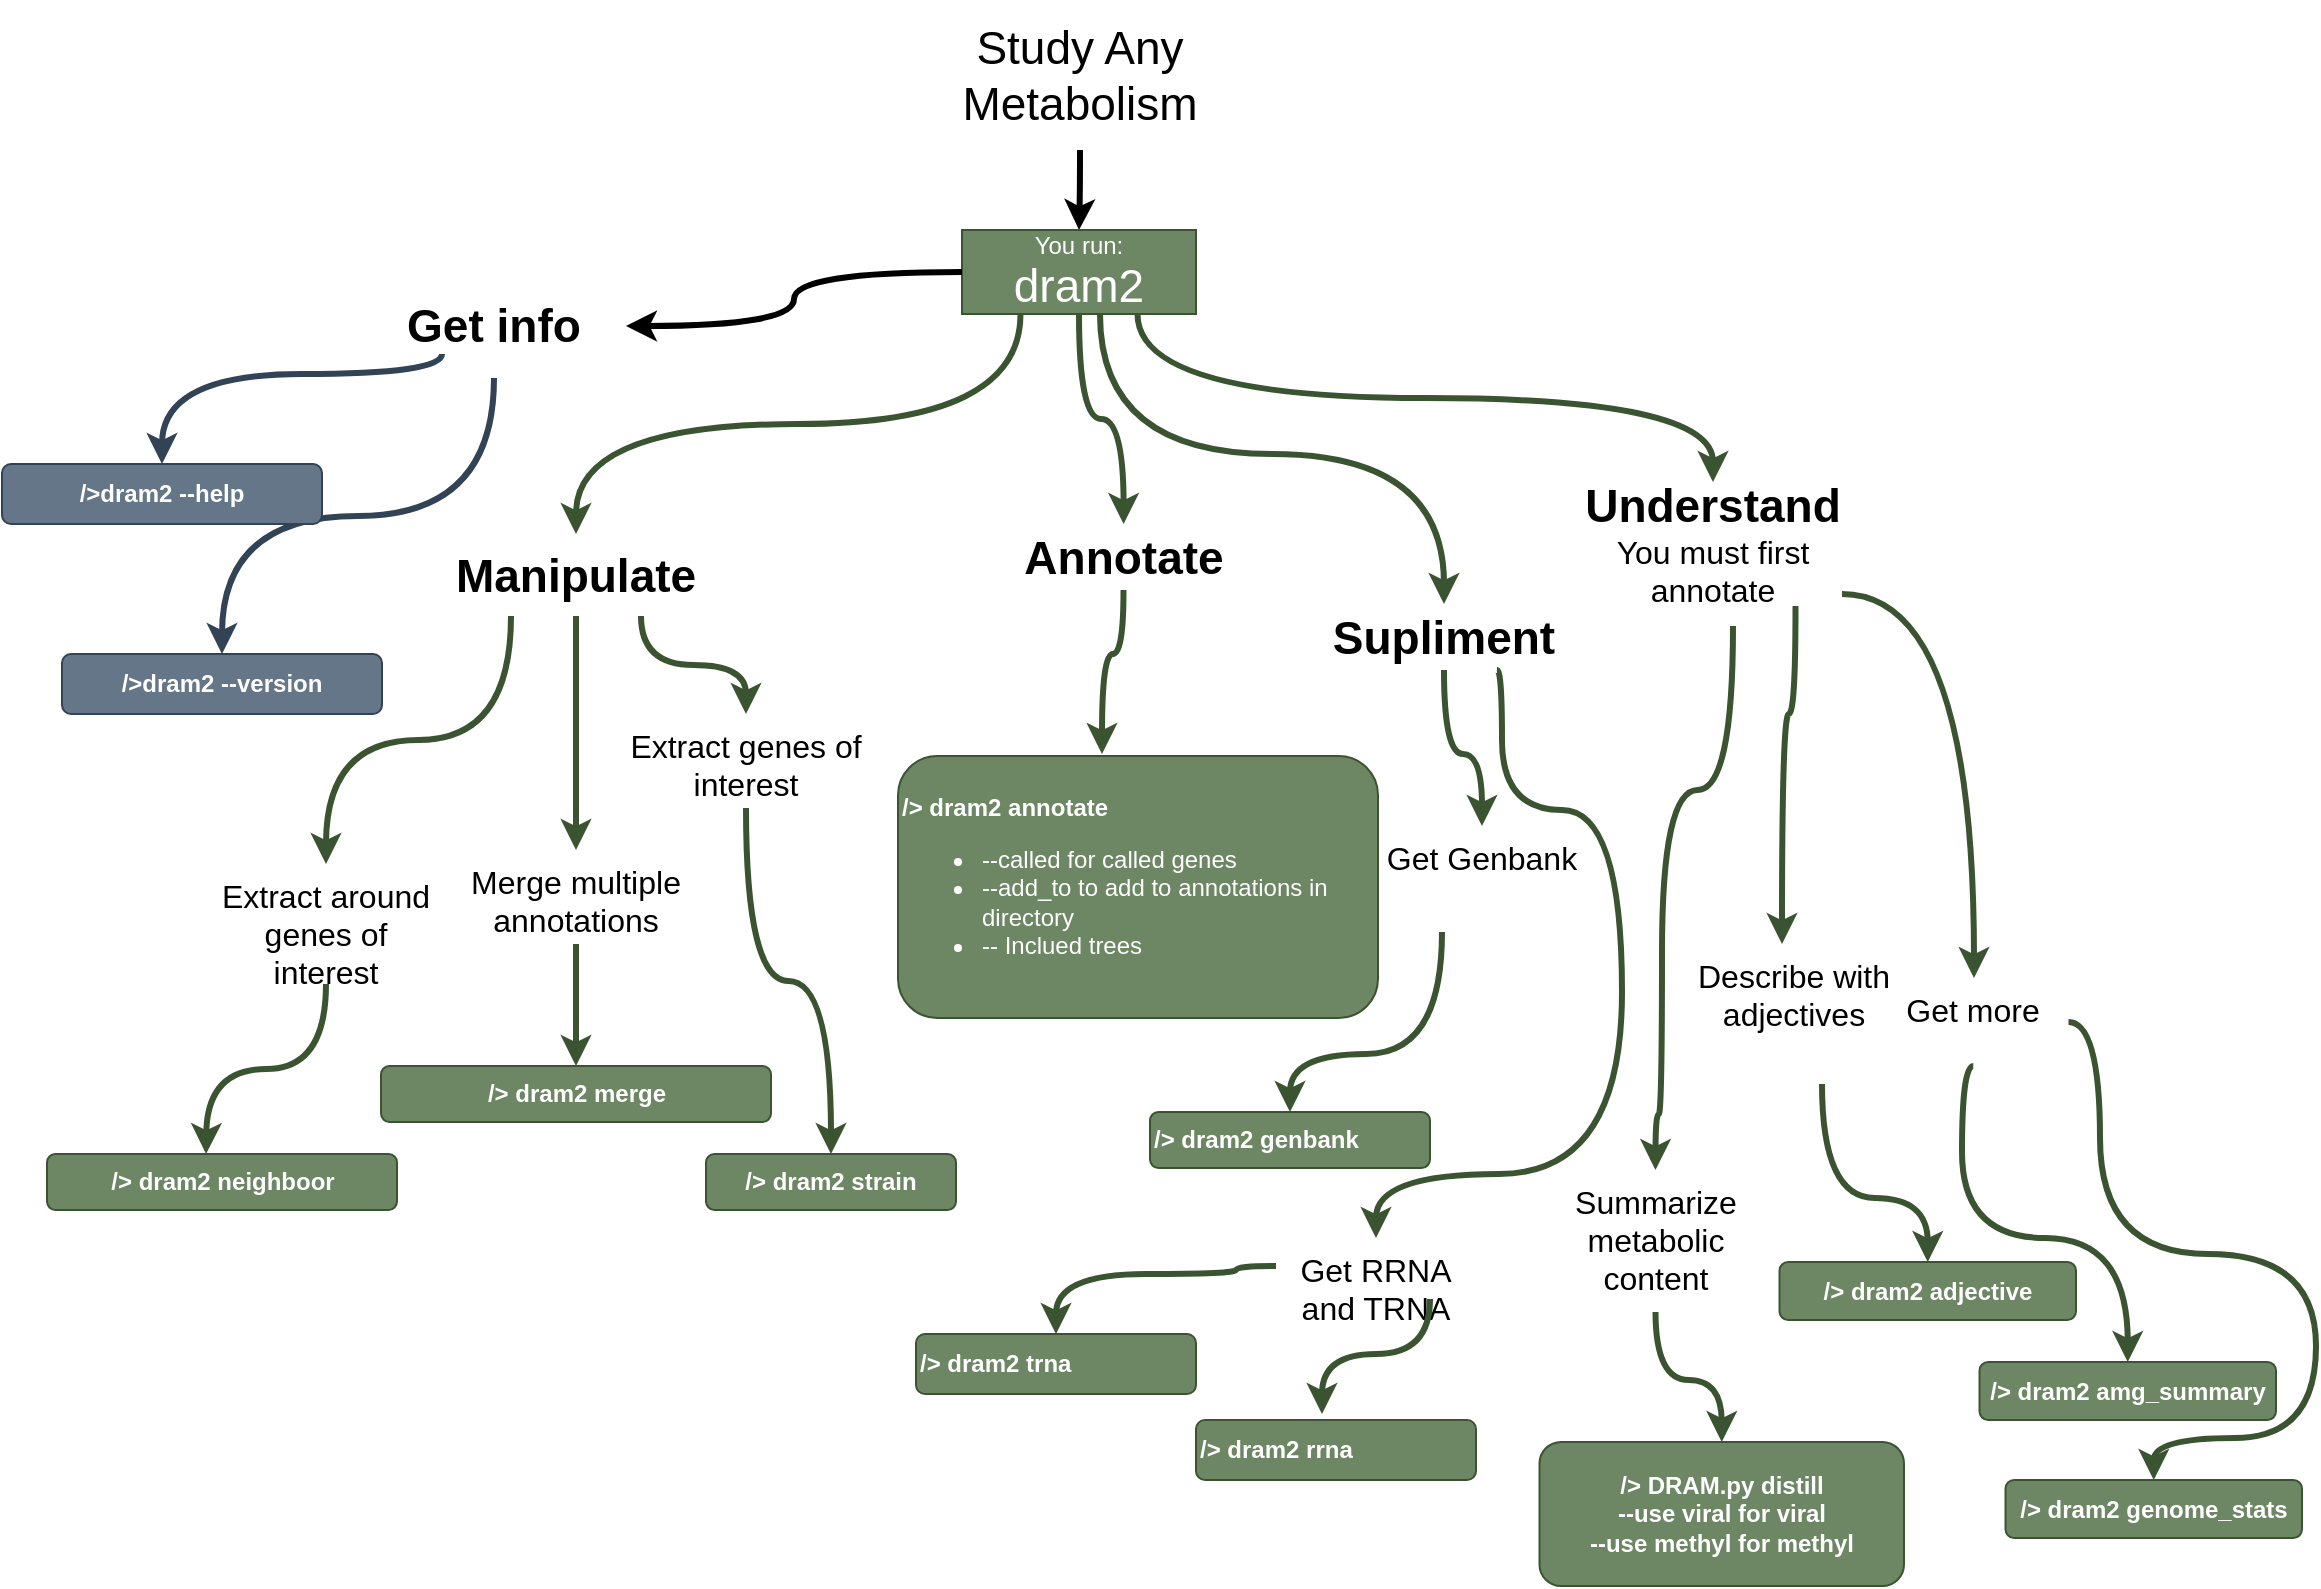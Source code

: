 <mxfile version="21.0.2" type="github" pages="2">
  <diagram id="prtHgNgQTEPvFCAcTncT" name="Page-1">
    <mxGraphModel dx="849" dy="581" grid="1" gridSize="10" guides="1" tooltips="1" connect="1" arrows="1" fold="1" page="1" pageScale="1" pageWidth="1169" pageHeight="827" math="0" shadow="0">
      <root>
        <mxCell id="0" />
        <mxCell id="1" parent="0" />
        <mxCell id="-uMLt3uFbst9-DU3asHZ-1" value="&lt;div&gt;&lt;br&gt;&lt;/div&gt;" style="text;html=1;align=center;verticalAlign=middle;resizable=0;points=[];autosize=1;strokeColor=none;fillColor=none;" parent="1" vertex="1">
          <mxGeometry x="470" y="70" width="20" height="30" as="geometry" />
        </mxCell>
        <mxCell id="b1TLpH0DYaXF8-X6dO7h-69" style="edgeStyle=orthogonalEdgeStyle;curved=1;rounded=0;orthogonalLoop=1;jettySize=auto;html=1;entryX=0.5;entryY=0;entryDx=0;entryDy=0;strokeWidth=3;fontSize=16;" parent="1" source="-uMLt3uFbst9-DU3asHZ-4" target="-uMLt3uFbst9-DU3asHZ-7" edge="1">
          <mxGeometry relative="1" as="geometry" />
        </mxCell>
        <mxCell id="-uMLt3uFbst9-DU3asHZ-4" value="&lt;font style=&quot;font-size: 23px;&quot;&gt;Study Any Metabolism&lt;br&gt;&lt;/font&gt;" style="text;html=1;strokeColor=none;fillColor=none;align=center;verticalAlign=middle;whiteSpace=wrap;rounded=0;" parent="1" vertex="1">
          <mxGeometry x="459" width="180" height="75" as="geometry" />
        </mxCell>
        <mxCell id="b1TLpH0DYaXF8-X6dO7h-96" style="edgeStyle=orthogonalEdgeStyle;curved=1;rounded=0;orthogonalLoop=1;jettySize=auto;html=1;strokeWidth=3;fontSize=23;fillColor=#6d8764;strokeColor=#3A5431;" parent="1" source="-uMLt3uFbst9-DU3asHZ-7" target="b1TLpH0DYaXF8-X6dO7h-84" edge="1">
          <mxGeometry relative="1" as="geometry">
            <mxPoint x="480" y="177" as="sourcePoint" />
            <Array as="points" />
          </mxGeometry>
        </mxCell>
        <mxCell id="b1TLpH0DYaXF8-X6dO7h-103" style="edgeStyle=orthogonalEdgeStyle;curved=1;rounded=0;orthogonalLoop=1;jettySize=auto;html=1;exitX=0.75;exitY=1;exitDx=0;exitDy=0;strokeWidth=3;fontSize=23;fillColor=#6d8764;strokeColor=#3A5431;" parent="1" source="-uMLt3uFbst9-DU3asHZ-7" target="b1TLpH0DYaXF8-X6dO7h-85" edge="1">
          <mxGeometry relative="1" as="geometry" />
        </mxCell>
        <mxCell id="sFF2S7-PHeseh_3p-4S--3" style="edgeStyle=orthogonalEdgeStyle;curved=1;orthogonalLoop=1;jettySize=auto;html=1;exitX=0.25;exitY=1;exitDx=0;exitDy=0;strokeWidth=3;fillColor=#6d8764;strokeColor=#3A5431;" parent="1" source="-uMLt3uFbst9-DU3asHZ-7" target="b1TLpH0DYaXF8-X6dO7h-87" edge="1">
          <mxGeometry relative="1" as="geometry" />
        </mxCell>
        <mxCell id="-uMLt3uFbst9-DU3asHZ-7" value="&lt;div&gt;You run:&lt;/div&gt;&lt;div style=&quot;font-size: 23px;&quot;&gt;dram2&lt;br&gt;&lt;/div&gt;" style="rounded=0;whiteSpace=wrap;html=1;fillColor=#6d8764;fontColor=#ffffff;strokeColor=#3A5431;" parent="1" vertex="1">
          <mxGeometry x="490" y="115" width="117" height="42" as="geometry" />
        </mxCell>
        <mxCell id="b1TLpH0DYaXF8-X6dO7h-2" value="&lt;div&gt;&lt;b&gt;/&amp;gt;dram2 --version&lt;br&gt;&lt;/b&gt;&lt;/div&gt;" style="rounded=1;whiteSpace=wrap;html=1;fillColor=#647687;fontColor=#ffffff;strokeColor=#314354;" parent="1" vertex="1">
          <mxGeometry x="40" y="327" width="160" height="30" as="geometry" />
        </mxCell>
        <mxCell id="b1TLpH0DYaXF8-X6dO7h-52" style="edgeStyle=orthogonalEdgeStyle;curved=1;rounded=0;orthogonalLoop=1;jettySize=auto;html=1;exitX=0.5;exitY=1;exitDx=0;exitDy=0;entryX=0.5;entryY=0;entryDx=0;entryDy=0;strokeWidth=3;fontSize=16;fillColor=#647687;strokeColor=#314354;" parent="1" source="b1TLpH0DYaXF8-X6dO7h-13" target="b1TLpH0DYaXF8-X6dO7h-2" edge="1">
          <mxGeometry relative="1" as="geometry" />
        </mxCell>
        <mxCell id="b1TLpH0DYaXF8-X6dO7h-13" value="&lt;font style=&quot;font-size: 23px;&quot;&gt;&lt;b&gt;&lt;font style=&quot;font-size: 23px;&quot;&gt;Get info&lt;br&gt;&lt;/font&gt;&lt;/b&gt;&lt;/font&gt;" style="text;html=1;strokeColor=none;fillColor=none;align=center;verticalAlign=middle;whiteSpace=wrap;rounded=0;" parent="1" vertex="1">
          <mxGeometry x="190" y="137" width="132" height="52" as="geometry" />
        </mxCell>
        <mxCell id="b1TLpH0DYaXF8-X6dO7h-73" value="&lt;div align=&quot;left&quot;&gt;&lt;b&gt;/&amp;gt; dram2 annotate&lt;/b&gt;&lt;br&gt;&lt;/div&gt;&lt;ul&gt;&lt;li&gt; --called for called genes&lt;/li&gt;&lt;li&gt;--add_to to add to annotations in directory &lt;/li&gt;&lt;li&gt;-- Inclued trees&lt;br&gt;&lt;/li&gt;&lt;/ul&gt;" style="rounded=1;whiteSpace=wrap;html=1;fillColor=#6d8764;fontColor=#ffffff;strokeColor=#3A5431;align=left;" parent="1" vertex="1">
          <mxGeometry x="458" y="378" width="240" height="131" as="geometry" />
        </mxCell>
        <mxCell id="b1TLpH0DYaXF8-X6dO7h-75" value="&lt;div&gt;&lt;b&gt;/&amp;gt; DRAM.py distill&lt;/b&gt;&lt;/div&gt;&lt;div&gt;&lt;b&gt;--use viral for viral&lt;/b&gt;&lt;/div&gt;&lt;div&gt;&lt;b&gt;--use methyl for methyl&lt;br&gt;&lt;/b&gt;&lt;/div&gt;" style="rounded=1;whiteSpace=wrap;html=1;fillColor=#6d8764;fontColor=#ffffff;strokeColor=#3A5431;" parent="1" vertex="1">
          <mxGeometry x="778.75" y="721" width="182.25" height="72" as="geometry" />
        </mxCell>
        <mxCell id="b1TLpH0DYaXF8-X6dO7h-76" value="&lt;b&gt;/&amp;gt; dram2 strain&lt;br&gt;&lt;/b&gt;" style="rounded=1;whiteSpace=wrap;html=1;fillColor=#6d8764;fontColor=#ffffff;strokeColor=#3A5431;" parent="1" vertex="1">
          <mxGeometry x="362" y="577" width="125" height="28" as="geometry" />
        </mxCell>
        <mxCell id="b1TLpH0DYaXF8-X6dO7h-77" value="&lt;b&gt;/&amp;gt; dram2 neighboor&lt;/b&gt;" style="rounded=1;whiteSpace=wrap;html=1;fillColor=#6d8764;fontColor=#ffffff;strokeColor=#3A5431;" parent="1" vertex="1">
          <mxGeometry x="32.5" y="577" width="175" height="28" as="geometry" />
        </mxCell>
        <mxCell id="b1TLpH0DYaXF8-X6dO7h-78" value="&lt;b&gt;/&amp;gt; dram2 merge&lt;/b&gt;" style="rounded=1;whiteSpace=wrap;html=1;fillColor=#6d8764;fontColor=#ffffff;strokeColor=#3A5431;" parent="1" vertex="1">
          <mxGeometry x="199.5" y="533" width="195" height="28" as="geometry" />
        </mxCell>
        <mxCell id="b1TLpH0DYaXF8-X6dO7h-84" value="&lt;font style=&quot;font-size: 23px;&quot;&gt;&lt;b&gt;Annotate&lt;/b&gt;&lt;/font&gt;" style="text;html=1;strokeColor=none;fillColor=none;align=center;verticalAlign=middle;whiteSpace=wrap;rounded=0;fontSize=16;" parent="1" vertex="1">
          <mxGeometry x="517.75" y="262" width="106" height="33" as="geometry" />
        </mxCell>
        <mxCell id="b1TLpH0DYaXF8-X6dO7h-104" style="edgeStyle=orthogonalEdgeStyle;curved=1;rounded=0;orthogonalLoop=1;jettySize=auto;html=1;exitX=0.5;exitY=1;exitDx=0;exitDy=0;strokeWidth=3;fontSize=23;fillColor=#6d8764;strokeColor=#3A5431;entryX=0.5;entryY=0;entryDx=0;entryDy=0;" parent="1" source="7wph3iyhROoM2G9qRR0j-6" target="7wph3iyhROoM2G9qRR0j-13" edge="1">
          <mxGeometry relative="1" as="geometry">
            <Array as="points">
              <mxPoint x="731" y="377" />
              <mxPoint x="750" y="377" />
            </Array>
          </mxGeometry>
        </mxCell>
        <mxCell id="b1TLpH0DYaXF8-X6dO7h-108" style="edgeStyle=orthogonalEdgeStyle;curved=1;rounded=0;orthogonalLoop=1;jettySize=auto;html=1;exitX=0.75;exitY=1;exitDx=0;exitDy=0;strokeWidth=3;fontSize=23;fillColor=#6d8764;strokeColor=#3A5431;" parent="1" source="b1TLpH0DYaXF8-X6dO7h-87" target="b1TLpH0DYaXF8-X6dO7h-93" edge="1">
          <mxGeometry relative="1" as="geometry" />
        </mxCell>
        <mxCell id="b1TLpH0DYaXF8-X6dO7h-85" value="&lt;div&gt;&lt;font style=&quot;font-size: 23px;&quot;&gt;&lt;b&gt;Understand&lt;/b&gt;&lt;/font&gt;&lt;/div&gt;You must first annotate" style="text;html=1;strokeColor=none;fillColor=none;align=center;verticalAlign=middle;whiteSpace=wrap;rounded=0;fontSize=16;" parent="1" vertex="1">
          <mxGeometry x="783" y="241" width="165" height="62" as="geometry" />
        </mxCell>
        <mxCell id="b1TLpH0DYaXF8-X6dO7h-101" style="edgeStyle=orthogonalEdgeStyle;curved=1;rounded=0;orthogonalLoop=1;jettySize=auto;html=1;exitX=0.5;exitY=1;exitDx=0;exitDy=0;strokeWidth=3;fontSize=23;fillColor=#6d8764;strokeColor=#3A5431;" parent="1" source="b1TLpH0DYaXF8-X6dO7h-87" target="b1TLpH0DYaXF8-X6dO7h-94" edge="1">
          <mxGeometry relative="1" as="geometry" />
        </mxCell>
        <mxCell id="sFF2S7-PHeseh_3p-4S--2" style="edgeStyle=orthogonalEdgeStyle;orthogonalLoop=1;jettySize=auto;html=1;exitX=0.25;exitY=1;exitDx=0;exitDy=0;entryX=0.5;entryY=0;entryDx=0;entryDy=0;curved=1;strokeWidth=3;fillColor=#6d8764;strokeColor=#3A5431;" parent="1" source="b1TLpH0DYaXF8-X6dO7h-87" target="b1TLpH0DYaXF8-X6dO7h-92" edge="1">
          <mxGeometry relative="1" as="geometry" />
        </mxCell>
        <mxCell id="b1TLpH0DYaXF8-X6dO7h-87" value="&lt;b&gt;Manipulate&lt;/b&gt;" style="text;html=1;strokeColor=none;fillColor=none;align=center;verticalAlign=middle;whiteSpace=wrap;rounded=0;fontSize=23;" parent="1" vertex="1">
          <mxGeometry x="232" y="267" width="130" height="41" as="geometry" />
        </mxCell>
        <mxCell id="b1TLpH0DYaXF8-X6dO7h-107" style="edgeStyle=orthogonalEdgeStyle;curved=1;rounded=0;orthogonalLoop=1;jettySize=auto;html=1;exitX=0.5;exitY=1;exitDx=0;exitDy=0;entryX=0.5;entryY=0;entryDx=0;entryDy=0;strokeWidth=3;fontSize=23;fillColor=#6d8764;strokeColor=#3A5431;" parent="1" target="b1TLpH0DYaXF8-X6dO7h-75" edge="1">
          <mxGeometry relative="1" as="geometry">
            <Array as="points">
              <mxPoint x="837" y="690" />
              <mxPoint x="870" y="690" />
            </Array>
            <mxPoint x="836.75" y="656" as="sourcePoint" />
          </mxGeometry>
        </mxCell>
        <mxCell id="b1TLpH0DYaXF8-X6dO7h-88" value="&lt;div align=&quot;center&quot;&gt;Summarize metabolic content&lt;br&gt;&lt;/div&gt;" style="text;whiteSpace=wrap;html=1;fontSize=16;align=center;" parent="1" vertex="1">
          <mxGeometry x="781.75" y="585" width="110" height="70" as="geometry" />
        </mxCell>
        <mxCell id="b1TLpH0DYaXF8-X6dO7h-106" style="edgeStyle=orthogonalEdgeStyle;curved=1;rounded=0;orthogonalLoop=1;jettySize=auto;html=1;exitX=0.5;exitY=1;exitDx=0;exitDy=0;strokeWidth=3;fontSize=23;fillColor=#6d8764;strokeColor=#3A5431;" parent="1" source="b1TLpH0DYaXF8-X6dO7h-92" edge="1">
          <mxGeometry relative="1" as="geometry">
            <mxPoint x="112" y="577" as="targetPoint" />
          </mxGeometry>
        </mxCell>
        <mxCell id="b1TLpH0DYaXF8-X6dO7h-92" value="&lt;div align=&quot;center&quot;&gt;Extract around genes of interest&lt;/div&gt;" style="text;whiteSpace=wrap;html=1;fontSize=16;align=center;" parent="1" vertex="1">
          <mxGeometry x="112" y="432" width="120" height="60" as="geometry" />
        </mxCell>
        <mxCell id="b1TLpH0DYaXF8-X6dO7h-109" style="edgeStyle=orthogonalEdgeStyle;curved=1;rounded=0;orthogonalLoop=1;jettySize=auto;html=1;strokeWidth=3;fontSize=23;fillColor=#6d8764;strokeColor=#3A5431;" parent="1" source="b1TLpH0DYaXF8-X6dO7h-93" target="b1TLpH0DYaXF8-X6dO7h-76" edge="1">
          <mxGeometry relative="1" as="geometry" />
        </mxCell>
        <mxCell id="b1TLpH0DYaXF8-X6dO7h-93" value="&lt;div align=&quot;center&quot;&gt;Extract genes of interest&lt;/div&gt;" style="text;whiteSpace=wrap;html=1;fontSize=16;align=center;" parent="1" vertex="1">
          <mxGeometry x="322" y="357" width="120" height="47" as="geometry" />
        </mxCell>
        <mxCell id="b1TLpH0DYaXF8-X6dO7h-102" style="edgeStyle=orthogonalEdgeStyle;curved=1;rounded=0;orthogonalLoop=1;jettySize=auto;html=1;strokeWidth=3;fontSize=23;fillColor=#6d8764;strokeColor=#3A5431;" parent="1" source="b1TLpH0DYaXF8-X6dO7h-94" target="b1TLpH0DYaXF8-X6dO7h-78" edge="1">
          <mxGeometry relative="1" as="geometry" />
        </mxCell>
        <mxCell id="b1TLpH0DYaXF8-X6dO7h-94" value="&lt;div align=&quot;center&quot;&gt;Merge multiple annotations&lt;/div&gt;" style="text;whiteSpace=wrap;html=1;fontSize=16;align=center;" parent="1" vertex="1">
          <mxGeometry x="237" y="425" width="120" height="47" as="geometry" />
        </mxCell>
        <mxCell id="7wph3iyhROoM2G9qRR0j-5" style="edgeStyle=orthogonalEdgeStyle;curved=1;rounded=0;orthogonalLoop=1;jettySize=auto;html=1;strokeWidth=3;fontSize=23;fillColor=#6d8764;strokeColor=#3A5431;exitX=0.5;exitY=1;exitDx=0;exitDy=0;" parent="1" source="b1TLpH0DYaXF8-X6dO7h-84" edge="1">
          <mxGeometry relative="1" as="geometry">
            <mxPoint x="558.5" y="167" as="sourcePoint" />
            <Array as="points">
              <mxPoint x="571" y="327" />
              <mxPoint x="560" y="327" />
            </Array>
            <mxPoint x="560" y="377" as="targetPoint" />
          </mxGeometry>
        </mxCell>
        <mxCell id="7wph3iyhROoM2G9qRR0j-6" value="&lt;font style=&quot;font-size: 23px;&quot;&gt;&lt;b&gt;Supliment&lt;/b&gt;&lt;/font&gt;" style="text;html=1;strokeColor=none;fillColor=none;align=center;verticalAlign=middle;whiteSpace=wrap;rounded=0;fontSize=16;" parent="1" vertex="1">
          <mxGeometry x="678" y="302" width="106" height="33" as="geometry" />
        </mxCell>
        <mxCell id="7wph3iyhROoM2G9qRR0j-7" style="edgeStyle=orthogonalEdgeStyle;curved=1;rounded=0;orthogonalLoop=1;jettySize=auto;html=1;strokeWidth=3;fontSize=23;fillColor=#6d8764;strokeColor=#3A5431;entryX=0.5;entryY=0;entryDx=0;entryDy=0;" parent="1" source="-uMLt3uFbst9-DU3asHZ-7" target="7wph3iyhROoM2G9qRR0j-6" edge="1">
          <mxGeometry relative="1" as="geometry">
            <mxPoint x="558.5" y="167" as="sourcePoint" />
            <Array as="points">
              <mxPoint x="559" y="227" />
              <mxPoint x="731" y="227" />
            </Array>
            <mxPoint x="554" y="272" as="targetPoint" />
          </mxGeometry>
        </mxCell>
        <mxCell id="7wph3iyhROoM2G9qRR0j-8" value="&lt;div align=&quot;left&quot;&gt;&lt;b&gt;/&amp;gt; dram2 genbank&lt;/b&gt;&lt;br&gt;&lt;/div&gt;" style="rounded=1;whiteSpace=wrap;html=1;fillColor=#6d8764;fontColor=#ffffff;strokeColor=#3A5431;align=left;" parent="1" vertex="1">
          <mxGeometry x="584" y="556" width="140" height="28" as="geometry" />
        </mxCell>
        <mxCell id="7wph3iyhROoM2G9qRR0j-9" value="&lt;div align=&quot;left&quot;&gt;&lt;b&gt;/&amp;gt; dram2 trna&lt;/b&gt;&lt;br&gt;&lt;/div&gt;" style="rounded=1;whiteSpace=wrap;html=1;fillColor=#6d8764;fontColor=#ffffff;strokeColor=#3A5431;align=left;" parent="1" vertex="1">
          <mxGeometry x="467" y="667" width="140" height="30" as="geometry" />
        </mxCell>
        <mxCell id="7wph3iyhROoM2G9qRR0j-10" value="&lt;div align=&quot;left&quot;&gt;&lt;b&gt;/&amp;gt; dram2 rrna&lt;/b&gt;&lt;br&gt;&lt;/div&gt;" style="rounded=1;whiteSpace=wrap;html=1;fillColor=#6d8764;fontColor=#ffffff;strokeColor=#3A5431;align=left;" parent="1" vertex="1">
          <mxGeometry x="607" y="710" width="140" height="30" as="geometry" />
        </mxCell>
        <mxCell id="7wph3iyhROoM2G9qRR0j-13" value="&lt;div align=&quot;center&quot;&gt;Get Genbank&lt;br&gt;&lt;/div&gt;" style="text;whiteSpace=wrap;html=1;fontSize=16;align=center;" parent="1" vertex="1">
          <mxGeometry x="700" y="413" width="100" height="53" as="geometry" />
        </mxCell>
        <mxCell id="7wph3iyhROoM2G9qRR0j-14" value="&lt;div align=&quot;center&quot;&gt;Get RRNA and TRNA&lt;br&gt;&lt;/div&gt;" style="text;whiteSpace=wrap;html=1;fontSize=16;align=center;" parent="1" vertex="1">
          <mxGeometry x="647" y="619" width="100" height="53" as="geometry" />
        </mxCell>
        <mxCell id="7wph3iyhROoM2G9qRR0j-15" style="edgeStyle=orthogonalEdgeStyle;curved=1;rounded=0;orthogonalLoop=1;jettySize=auto;html=1;exitX=0.5;exitY=1;exitDx=0;exitDy=0;strokeWidth=3;fontSize=23;fillColor=#6d8764;strokeColor=#3A5431;entryX=0.5;entryY=0;entryDx=0;entryDy=0;" parent="1" target="b1TLpH0DYaXF8-X6dO7h-88" edge="1">
          <mxGeometry relative="1" as="geometry">
            <Array as="points">
              <mxPoint x="876" y="395" />
              <mxPoint x="840" y="395" />
              <mxPoint x="840" y="557" />
              <mxPoint x="837" y="557" />
            </Array>
            <mxPoint x="875.5" y="313" as="sourcePoint" />
            <mxPoint x="947" y="513" as="targetPoint" />
          </mxGeometry>
        </mxCell>
        <mxCell id="7wph3iyhROoM2G9qRR0j-16" style="edgeStyle=orthogonalEdgeStyle;curved=1;rounded=0;orthogonalLoop=1;jettySize=auto;html=1;strokeWidth=3;fontSize=23;fillColor=#6d8764;strokeColor=#3A5431;exitX=0.75;exitY=1;exitDx=0;exitDy=0;entryX=0.5;entryY=0;entryDx=0;entryDy=0;" parent="1" source="7wph3iyhROoM2G9qRR0j-6" target="7wph3iyhROoM2G9qRR0j-14" edge="1">
          <mxGeometry relative="1" as="geometry">
            <Array as="points">
              <mxPoint x="760" y="335" />
              <mxPoint x="760" y="405" />
              <mxPoint x="820" y="405" />
              <mxPoint x="820" y="587" />
              <mxPoint x="697" y="587" />
            </Array>
            <mxPoint x="885.5" y="323" as="sourcePoint" />
            <mxPoint x="957" y="523" as="targetPoint" />
          </mxGeometry>
        </mxCell>
        <mxCell id="7wph3iyhROoM2G9qRR0j-18" style="edgeStyle=orthogonalEdgeStyle;curved=1;rounded=0;orthogonalLoop=1;jettySize=auto;html=1;strokeWidth=3;fontSize=23;fillColor=#6d8764;strokeColor=#3A5431;entryX=0.5;entryY=0;entryDx=0;entryDy=0;" parent="1" source="7wph3iyhROoM2G9qRR0j-13" target="7wph3iyhROoM2G9qRR0j-8" edge="1">
          <mxGeometry relative="1" as="geometry">
            <Array as="points">
              <mxPoint x="730" y="527" />
              <mxPoint x="654" y="527" />
            </Array>
            <mxPoint x="730" y="492" as="sourcePoint" />
            <mxPoint x="749" y="567" as="targetPoint" />
          </mxGeometry>
        </mxCell>
        <mxCell id="7wph3iyhROoM2G9qRR0j-19" style="edgeStyle=orthogonalEdgeStyle;curved=1;rounded=0;orthogonalLoop=1;jettySize=auto;html=1;strokeWidth=3;fontSize=23;fillColor=#6d8764;strokeColor=#3A5431;entryX=0.5;entryY=0;entryDx=0;entryDy=0;" parent="1" source="7wph3iyhROoM2G9qRR0j-14" target="7wph3iyhROoM2G9qRR0j-9" edge="1">
          <mxGeometry relative="1" as="geometry">
            <Array as="points">
              <mxPoint x="627" y="633" />
              <mxPoint x="627" y="637" />
              <mxPoint x="537" y="637" />
            </Array>
            <mxPoint x="575" y="702" as="sourcePoint" />
            <mxPoint x="499" y="792" as="targetPoint" />
          </mxGeometry>
        </mxCell>
        <mxCell id="7wph3iyhROoM2G9qRR0j-22" value="&lt;div&gt;&lt;b&gt;/&amp;gt; dram2 adjective &lt;/b&gt;&lt;/div&gt;" style="rounded=1;whiteSpace=wrap;html=1;fillColor=#6d8764;fontColor=#ffffff;strokeColor=#3A5431;" parent="1" vertex="1">
          <mxGeometry x="898.75" y="631" width="148.25" height="29" as="geometry" />
        </mxCell>
        <mxCell id="7wph3iyhROoM2G9qRR0j-23" style="edgeStyle=orthogonalEdgeStyle;curved=1;rounded=0;orthogonalLoop=1;jettySize=auto;html=1;entryX=0.5;entryY=0;entryDx=0;entryDy=0;strokeWidth=3;fontSize=23;fillColor=#6d8764;strokeColor=#3A5431;" parent="1" source="7wph3iyhROoM2G9qRR0j-24" target="7wph3iyhROoM2G9qRR0j-22" edge="1">
          <mxGeometry relative="1" as="geometry">
            <Array as="points">
              <mxPoint x="920" y="599" />
              <mxPoint x="973" y="599" />
            </Array>
            <mxPoint x="956.75" y="565" as="sourcePoint" />
          </mxGeometry>
        </mxCell>
        <mxCell id="7wph3iyhROoM2G9qRR0j-24" value="&lt;div align=&quot;center&quot;&gt;Describe with adjectives&lt;br&gt;&lt;/div&gt;" style="text;whiteSpace=wrap;html=1;fontSize=16;align=center;" parent="1" vertex="1">
          <mxGeometry x="851" y="472" width="110" height="70" as="geometry" />
        </mxCell>
        <mxCell id="7wph3iyhROoM2G9qRR0j-25" style="edgeStyle=orthogonalEdgeStyle;curved=1;rounded=0;orthogonalLoop=1;jettySize=auto;html=1;exitX=0.75;exitY=1;exitDx=0;exitDy=0;strokeWidth=3;fontSize=23;fillColor=#6d8764;strokeColor=#3A5431;" parent="1" source="b1TLpH0DYaXF8-X6dO7h-85" target="7wph3iyhROoM2G9qRR0j-24" edge="1">
          <mxGeometry relative="1" as="geometry">
            <Array as="points">
              <mxPoint x="907" y="357" />
              <mxPoint x="900" y="357" />
            </Array>
            <mxPoint x="995.5" y="223" as="sourcePoint" />
            <mxPoint x="1067" y="423" as="targetPoint" />
          </mxGeometry>
        </mxCell>
        <mxCell id="7wph3iyhROoM2G9qRR0j-30" value="&lt;div&gt;&lt;b&gt;/&amp;gt; dram2 amg_summary &lt;/b&gt;&lt;/div&gt;" style="rounded=1;whiteSpace=wrap;html=1;fillColor=#6d8764;fontColor=#ffffff;strokeColor=#3A5431;" parent="1" vertex="1">
          <mxGeometry x="998.75" y="681" width="148.25" height="29" as="geometry" />
        </mxCell>
        <mxCell id="7wph3iyhROoM2G9qRR0j-31" style="edgeStyle=orthogonalEdgeStyle;curved=1;rounded=0;orthogonalLoop=1;jettySize=auto;html=1;exitX=0.5;exitY=1;exitDx=0;exitDy=0;entryX=0.5;entryY=0;entryDx=0;entryDy=0;strokeWidth=3;fontSize=23;fillColor=#6d8764;strokeColor=#3A5431;" parent="1" source="7wph3iyhROoM2G9qRR0j-32" target="7wph3iyhROoM2G9qRR0j-30" edge="1">
          <mxGeometry relative="1" as="geometry">
            <Array as="points">
              <mxPoint x="990" y="533" />
              <mxPoint x="990" y="619" />
              <mxPoint x="1073" y="619" />
            </Array>
          </mxGeometry>
        </mxCell>
        <mxCell id="7wph3iyhROoM2G9qRR0j-32" value="Get more" style="text;whiteSpace=wrap;html=1;fontSize=16;align=center;" parent="1" vertex="1">
          <mxGeometry x="948" y="489" width="95.25" height="44" as="geometry" />
        </mxCell>
        <mxCell id="7wph3iyhROoM2G9qRR0j-33" style="edgeStyle=orthogonalEdgeStyle;curved=1;rounded=0;orthogonalLoop=1;jettySize=auto;html=1;strokeWidth=3;fontSize=23;fillColor=#6d8764;strokeColor=#3A5431;exitX=0.891;exitY=0.903;exitDx=0;exitDy=0;exitPerimeter=0;" parent="1" source="b1TLpH0DYaXF8-X6dO7h-85" target="7wph3iyhROoM2G9qRR0j-32" edge="1">
          <mxGeometry relative="1" as="geometry">
            <Array as="points">
              <mxPoint x="996" y="297" />
            </Array>
            <mxPoint x="1006.75" y="353" as="sourcePoint" />
            <mxPoint x="1167" y="473" as="targetPoint" />
          </mxGeometry>
        </mxCell>
        <mxCell id="7wph3iyhROoM2G9qRR0j-35" value="&lt;div&gt;&lt;b&gt;/&amp;gt;dram2 --help&lt;br&gt;&lt;/b&gt;&lt;/div&gt;" style="rounded=1;whiteSpace=wrap;html=1;fillColor=#647687;fontColor=#ffffff;strokeColor=#314354;" parent="1" vertex="1">
          <mxGeometry x="10" y="232" width="160" height="30" as="geometry" />
        </mxCell>
        <mxCell id="7wph3iyhROoM2G9qRR0j-36" style="edgeStyle=orthogonalEdgeStyle;curved=1;rounded=0;orthogonalLoop=1;jettySize=auto;html=1;entryX=0.5;entryY=0;entryDx=0;entryDy=0;strokeWidth=3;fontSize=16;fillColor=#647687;strokeColor=#314354;" parent="1" target="7wph3iyhROoM2G9qRR0j-35" edge="1">
          <mxGeometry relative="1" as="geometry">
            <mxPoint x="230" y="177" as="sourcePoint" />
            <Array as="points">
              <mxPoint x="230" y="187" />
              <mxPoint x="90" y="187" />
            </Array>
          </mxGeometry>
        </mxCell>
        <mxCell id="7wph3iyhROoM2G9qRR0j-37" style="edgeStyle=orthogonalEdgeStyle;curved=1;rounded=0;orthogonalLoop=1;jettySize=auto;html=1;strokeWidth=3;fontSize=16;exitX=0;exitY=0.5;exitDx=0;exitDy=0;" parent="1" source="-uMLt3uFbst9-DU3asHZ-7" target="b1TLpH0DYaXF8-X6dO7h-13" edge="1">
          <mxGeometry relative="1" as="geometry">
            <mxPoint x="329.999" y="127" as="sourcePoint" />
            <mxPoint x="378.44" y="180" as="targetPoint" />
          </mxGeometry>
        </mxCell>
        <mxCell id="7wph3iyhROoM2G9qRR0j-40" value="&lt;div&gt;&lt;b&gt;/&amp;gt; dram2 genome_stats &lt;/b&gt;&lt;/div&gt;" style="rounded=1;whiteSpace=wrap;html=1;fillColor=#6d8764;fontColor=#ffffff;strokeColor=#3A5431;" parent="1" vertex="1">
          <mxGeometry x="1011.75" y="740" width="148.25" height="29" as="geometry" />
        </mxCell>
        <mxCell id="7wph3iyhROoM2G9qRR0j-41" style="edgeStyle=orthogonalEdgeStyle;curved=1;rounded=0;orthogonalLoop=1;jettySize=auto;html=1;entryX=0.5;entryY=0;entryDx=0;entryDy=0;strokeWidth=3;fontSize=23;fillColor=#6d8764;strokeColor=#3A5431;" parent="1" source="7wph3iyhROoM2G9qRR0j-32" target="7wph3iyhROoM2G9qRR0j-40" edge="1">
          <mxGeometry relative="1" as="geometry">
            <Array as="points">
              <mxPoint x="1059" y="511" />
              <mxPoint x="1059" y="627" />
              <mxPoint x="1167" y="627" />
              <mxPoint x="1167" y="719" />
              <mxPoint x="1086" y="719" />
            </Array>
            <mxPoint x="1059.375" y="599" as="sourcePoint" />
            <mxPoint x="1082.875" y="690.0" as="targetPoint" />
          </mxGeometry>
        </mxCell>
        <mxCell id="7wph3iyhROoM2G9qRR0j-42" style="edgeStyle=orthogonalEdgeStyle;curved=1;rounded=0;orthogonalLoop=1;jettySize=auto;html=1;exitX=0.5;exitY=1;exitDx=0;exitDy=0;strokeWidth=3;fontSize=23;fillColor=#6d8764;strokeColor=#3A5431;" parent="1" edge="1">
          <mxGeometry relative="1" as="geometry">
            <Array as="points">
              <mxPoint x="724" y="677" />
              <mxPoint x="670" y="677" />
            </Array>
            <mxPoint x="724" y="649.5" as="sourcePoint" />
            <mxPoint x="670" y="707" as="targetPoint" />
          </mxGeometry>
        </mxCell>
      </root>
    </mxGraphModel>
  </diagram>
  <diagram id="Fb26pAfEgdmVf6KJOUbw" name="Page-2">
    <mxGraphModel dx="1606" dy="1073" grid="1" gridSize="10" guides="1" tooltips="1" connect="1" arrows="1" fold="1" page="1" pageScale="1" pageWidth="850" pageHeight="1100" math="0" shadow="0">
      <root>
        <mxCell id="0" />
        <mxCell id="1" parent="0" />
      </root>
    </mxGraphModel>
  </diagram>
</mxfile>
